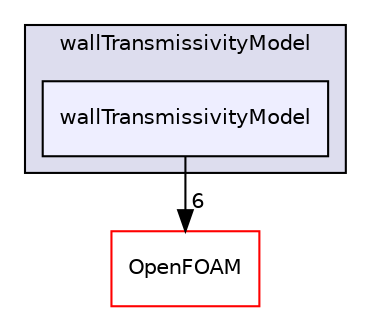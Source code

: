 digraph "src/thermophysicalModels/radiation/submodels/wallTransmissivityModel/wallTransmissivityModel" {
  bgcolor=transparent;
  compound=true
  node [ fontsize="10", fontname="Helvetica"];
  edge [ labelfontsize="10", labelfontname="Helvetica"];
  subgraph clusterdir_43db98e59e79a0aa973423e13a555c3c {
    graph [ bgcolor="#ddddee", pencolor="black", label="wallTransmissivityModel" fontname="Helvetica", fontsize="10", URL="dir_43db98e59e79a0aa973423e13a555c3c.html"]
  dir_912ba7242bfa64d3623f4d549533962c [shape=box, label="wallTransmissivityModel", style="filled", fillcolor="#eeeeff", pencolor="black", URL="dir_912ba7242bfa64d3623f4d549533962c.html"];
  }
  dir_c5473ff19b20e6ec4dfe5c310b3778a8 [shape=box label="OpenFOAM" color="red" URL="dir_c5473ff19b20e6ec4dfe5c310b3778a8.html"];
  dir_912ba7242bfa64d3623f4d549533962c->dir_c5473ff19b20e6ec4dfe5c310b3778a8 [headlabel="6", labeldistance=1.5 headhref="dir_003778_002151.html"];
}
